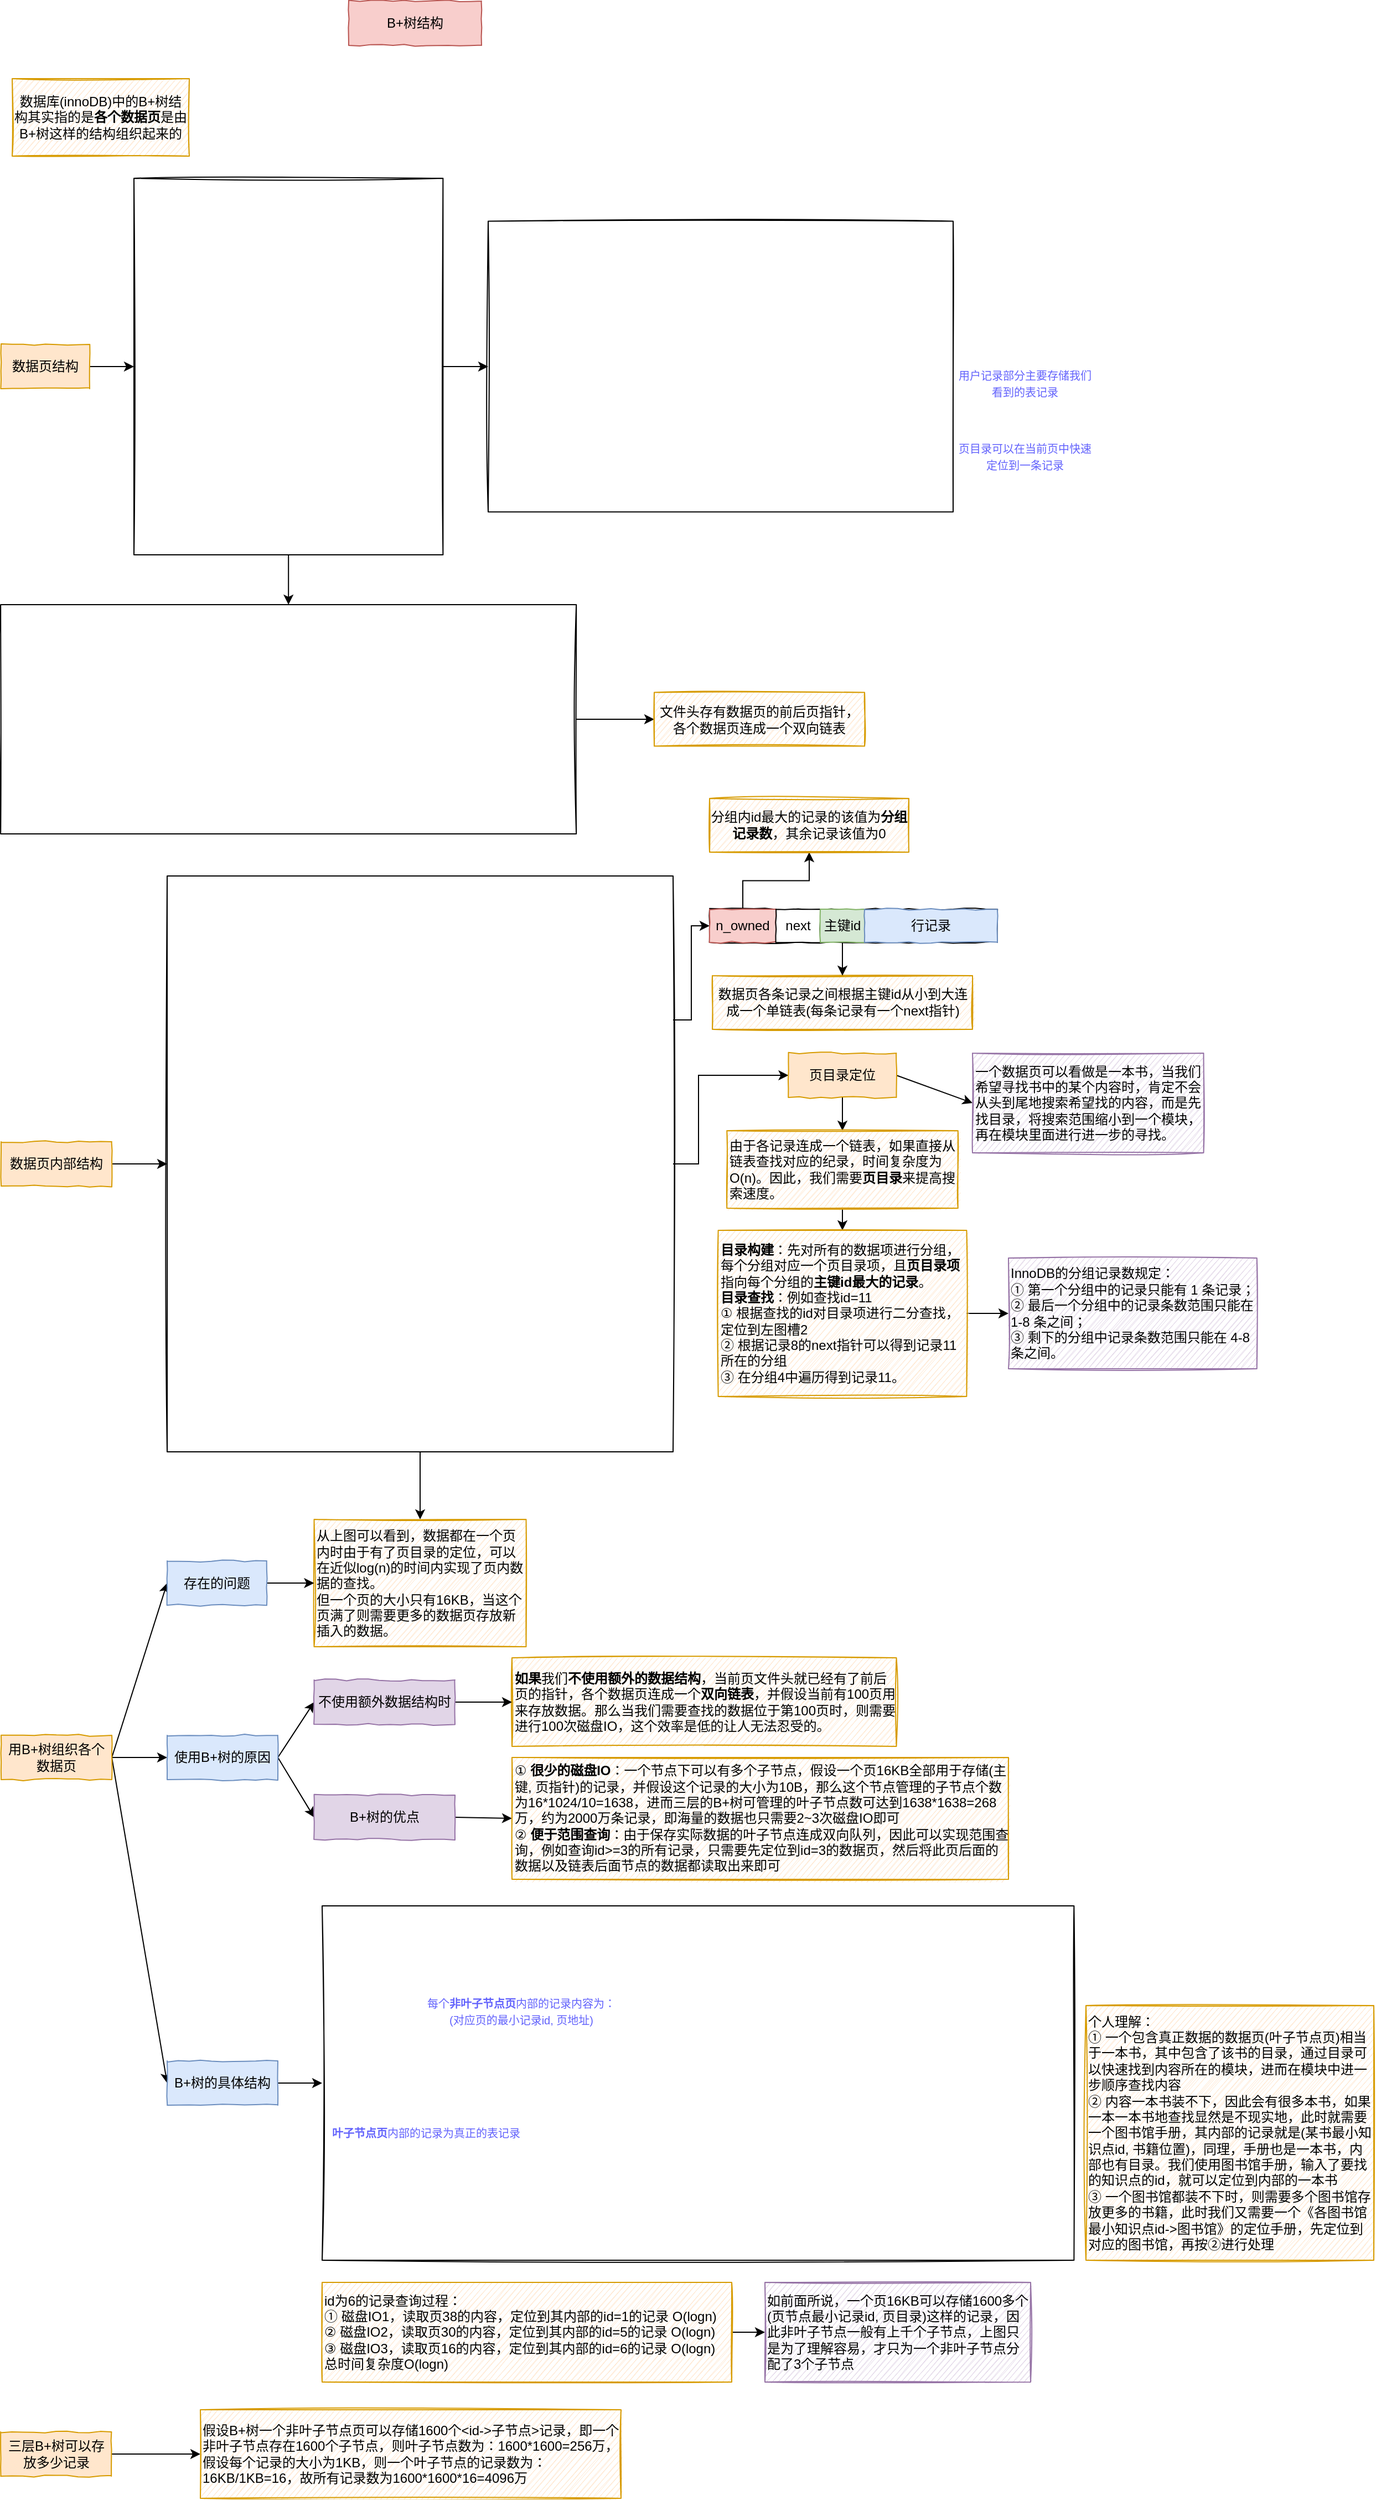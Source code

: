 <mxfile>
    <diagram id="n6WrAIdGyaaOm3XGXZGq" name="第 1 页">
        <mxGraphModel dx="1344" dy="558" grid="1" gridSize="10" guides="1" tooltips="1" connect="1" arrows="1" fold="1" page="1" pageScale="1" pageWidth="827" pageHeight="1169" math="0" shadow="0">
            <root>
                <mxCell id="0"/>
                <mxCell id="1" parent="0"/>
                <mxCell id="2" value="B+树结构" style="rounded=0;whiteSpace=wrap;html=1;comic=1;fillColor=#f8cecc;strokeColor=#b85450;" vertex="1" parent="1">
                    <mxGeometry x="354" y="40" width="120" height="40" as="geometry"/>
                </mxCell>
                <mxCell id="3" value="数据库(innoDB)中的B+树结构其实指的是&lt;b&gt;各个数据页&lt;/b&gt;是由B+树这样的结构组织起来的" style="rounded=0;whiteSpace=wrap;html=1;comic=1;fillColor=#ffe6cc;strokeColor=#d79b00;sketch=1;" vertex="1" parent="1">
                    <mxGeometry x="50" y="110" width="160" height="70" as="geometry"/>
                </mxCell>
                <mxCell id="8" style="edgeStyle=none;html=1;exitX=1;exitY=0.5;exitDx=0;exitDy=0;entryX=0;entryY=0.5;entryDx=0;entryDy=0;" edge="1" parent="1" source="4" target="7">
                    <mxGeometry relative="1" as="geometry"/>
                </mxCell>
                <mxCell id="12" style="edgeStyle=none;html=1;exitX=0.5;exitY=1;exitDx=0;exitDy=0;entryX=0.5;entryY=0;entryDx=0;entryDy=0;fontSize=10;fontColor=#6262FC;" edge="1" parent="1" source="4" target="11">
                    <mxGeometry relative="1" as="geometry"/>
                </mxCell>
                <mxCell id="4" value="" style="shape=image;verticalLabelPosition=bottom;labelBackgroundColor=#ffffff;verticalAlign=top;aspect=fixed;imageAspect=0;image=https://img-blog.csdnimg.cn/img_convert/243b1466779a9e107ae3ef0155604a17.png;sketch=1;imageBorder=default;" vertex="1" parent="1">
                    <mxGeometry x="160" y="200" width="279.19" height="340" as="geometry"/>
                </mxCell>
                <mxCell id="6" style="edgeStyle=none;html=1;exitX=1;exitY=0.5;exitDx=0;exitDy=0;entryX=0;entryY=0.5;entryDx=0;entryDy=0;" edge="1" parent="1" source="5" target="4">
                    <mxGeometry relative="1" as="geometry"/>
                </mxCell>
                <mxCell id="5" value="数据页结构" style="rounded=0;whiteSpace=wrap;html=1;comic=1;fillColor=#ffe6cc;strokeColor=#d79b00;" vertex="1" parent="1">
                    <mxGeometry x="40" y="350" width="80" height="40" as="geometry"/>
                </mxCell>
                <mxCell id="7" value="" style="shape=image;verticalLabelPosition=bottom;labelBackgroundColor=#ffffff;verticalAlign=top;aspect=fixed;imageAspect=0;image=https://img-blog.csdnimg.cn/img_convert/fabd6dadd61a0aa342d7107213955a72.png;sketch=1;imageBorder=default;" vertex="1" parent="1">
                    <mxGeometry x="480" y="238.75" width="420" height="262.5" as="geometry"/>
                </mxCell>
                <mxCell id="9" value="&lt;font style=&quot;font-size: 10px&quot; color=&quot;#6262fc&quot;&gt;用户记录部分主要存储我们看到的表记录&lt;/font&gt;" style="rounded=0;whiteSpace=wrap;html=1;comic=1;fillColor=none;strokeColor=none;" vertex="1" parent="1">
                    <mxGeometry x="900" y="370" width="130" height="30" as="geometry"/>
                </mxCell>
                <mxCell id="10" value="&lt;font style=&quot;font-size: 10px&quot; color=&quot;#6262fc&quot;&gt;页目录可以在当前页中快速定位到一条记录&lt;/font&gt;" style="rounded=0;whiteSpace=wrap;html=1;comic=1;fillColor=none;strokeColor=none;" vertex="1" parent="1">
                    <mxGeometry x="900" y="436" width="130" height="30" as="geometry"/>
                </mxCell>
                <mxCell id="15" style="edgeStyle=none;html=1;exitX=1;exitY=0.5;exitDx=0;exitDy=0;entryX=0;entryY=0.5;entryDx=0;entryDy=0;fontSize=10;fontColor=#6262FC;" edge="1" parent="1" source="11" target="14">
                    <mxGeometry relative="1" as="geometry"/>
                </mxCell>
                <mxCell id="11" value="" style="shape=image;verticalLabelPosition=bottom;labelBackgroundColor=#ffffff;verticalAlign=top;aspect=fixed;imageAspect=0;image=https://img-blog.csdnimg.cn/img_convert/557d17e05ce90f18591c2305871af665.png;sketch=1;imageBorder=default;" vertex="1" parent="1">
                    <mxGeometry x="39.59" y="585" width="520" height="207" as="geometry"/>
                </mxCell>
                <mxCell id="14" value="文件头存有数据页的前后页指针，各个数据页连成一个双向链表" style="rounded=0;whiteSpace=wrap;html=1;comic=1;fillColor=#ffe6cc;strokeColor=#d79b00;sketch=1;" vertex="1" parent="1">
                    <mxGeometry x="630" y="664.25" width="190" height="48.5" as="geometry"/>
                </mxCell>
                <mxCell id="18" style="edgeStyle=none;html=1;exitX=1;exitY=0.5;exitDx=0;exitDy=0;entryX=0;entryY=0.5;entryDx=0;entryDy=0;fontSize=10;fontColor=#6262FC;" edge="1" parent="1" source="16" target="17">
                    <mxGeometry relative="1" as="geometry"/>
                </mxCell>
                <mxCell id="16" value="数据页内部结构" style="rounded=0;whiteSpace=wrap;html=1;comic=1;fillColor=#ffe6cc;strokeColor=#d79b00;" vertex="1" parent="1">
                    <mxGeometry x="40" y="1070" width="100" height="40" as="geometry"/>
                </mxCell>
                <mxCell id="22" style="edgeStyle=orthogonalEdgeStyle;html=1;exitX=1;exitY=0.25;exitDx=0;exitDy=0;entryX=0;entryY=0.5;entryDx=0;entryDy=0;fontSize=10;fontColor=#6262FC;rounded=0;" edge="1" parent="1" source="17" target="21">
                    <mxGeometry relative="1" as="geometry"/>
                </mxCell>
                <mxCell id="29" style="edgeStyle=orthogonalEdgeStyle;rounded=0;html=1;exitX=1;exitY=0.5;exitDx=0;exitDy=0;entryX=0;entryY=0.5;entryDx=0;entryDy=0;fontSize=10;fontColor=#6262FC;" edge="1" parent="1" source="17" target="28">
                    <mxGeometry relative="1" as="geometry">
                        <Array as="points">
                            <mxPoint x="670" y="1090"/>
                            <mxPoint x="670" y="1010"/>
                        </Array>
                    </mxGeometry>
                </mxCell>
                <mxCell id="43" style="edgeStyle=none;rounded=0;html=1;exitX=0.5;exitY=1;exitDx=0;exitDy=0;entryX=0.5;entryY=0;entryDx=0;entryDy=0;fontSize=10;fontColor=#6262FC;" edge="1" parent="1" source="17" target="42">
                    <mxGeometry relative="1" as="geometry"/>
                </mxCell>
                <mxCell id="17" value="" style="shape=image;verticalLabelPosition=bottom;labelBackgroundColor=#ffffff;verticalAlign=top;aspect=fixed;imageAspect=0;image=https://img-blog.csdnimg.cn/img_convert/261011d237bec993821aa198b97ae8ce.png;sketch=1;imageBorder=default;" vertex="1" parent="1">
                    <mxGeometry x="190" y="830" width="457" height="520" as="geometry"/>
                </mxCell>
                <mxCell id="19" value="数据页各条记录之间根据主键id从小到大连成一个单链表(每条记录有一个next指针)" style="rounded=0;whiteSpace=wrap;html=1;comic=1;fillColor=#ffe6cc;strokeColor=#d79b00;sketch=1;" vertex="1" parent="1">
                    <mxGeometry x="682.5" y="920" width="235" height="48.5" as="geometry"/>
                </mxCell>
                <mxCell id="21" value="" style="rounded=0;whiteSpace=wrap;html=1;comic=1;" vertex="1" parent="1">
                    <mxGeometry x="680" y="860" width="260" height="30" as="geometry"/>
                </mxCell>
                <mxCell id="35" style="edgeStyle=orthogonalEdgeStyle;rounded=0;html=1;exitX=0.5;exitY=0;exitDx=0;exitDy=0;entryX=0.5;entryY=1;entryDx=0;entryDy=0;fontSize=10;fontColor=#6262FC;" edge="1" parent="1" source="23" target="34">
                    <mxGeometry relative="1" as="geometry"/>
                </mxCell>
                <mxCell id="23" value="n_owned" style="rounded=0;whiteSpace=wrap;html=1;comic=1;fillColor=#f8cecc;strokeColor=#b85450;" vertex="1" parent="1">
                    <mxGeometry x="680" y="860" width="60" height="30" as="geometry"/>
                </mxCell>
                <mxCell id="24" value="next" style="rounded=0;whiteSpace=wrap;html=1;comic=1;" vertex="1" parent="1">
                    <mxGeometry x="740" y="860" width="40" height="30" as="geometry"/>
                </mxCell>
                <mxCell id="27" style="edgeStyle=orthogonalEdgeStyle;rounded=0;html=1;exitX=0.5;exitY=1;exitDx=0;exitDy=0;fontSize=10;fontColor=#6262FC;" edge="1" parent="1" source="25" target="19">
                    <mxGeometry relative="1" as="geometry"/>
                </mxCell>
                <mxCell id="25" value="主键id" style="rounded=0;whiteSpace=wrap;html=1;comic=1;fillColor=#d5e8d4;strokeColor=#82b366;" vertex="1" parent="1">
                    <mxGeometry x="780" y="860" width="40" height="30" as="geometry"/>
                </mxCell>
                <mxCell id="26" value="行记录" style="rounded=0;whiteSpace=wrap;html=1;comic=1;fillColor=#dae8fc;strokeColor=#6c8ebf;" vertex="1" parent="1">
                    <mxGeometry x="820" y="860" width="120" height="30" as="geometry"/>
                </mxCell>
                <mxCell id="31" style="edgeStyle=orthogonalEdgeStyle;rounded=0;html=1;exitX=0.5;exitY=1;exitDx=0;exitDy=0;entryX=0.5;entryY=0;entryDx=0;entryDy=0;fontSize=10;fontColor=#6262FC;" edge="1" parent="1" source="28" target="30">
                    <mxGeometry relative="1" as="geometry"/>
                </mxCell>
                <mxCell id="38" style="edgeStyle=none;rounded=0;html=1;exitX=1;exitY=0.5;exitDx=0;exitDy=0;entryX=0;entryY=0.5;entryDx=0;entryDy=0;fontSize=10;fontColor=#6262FC;" edge="1" parent="1" source="28" target="33">
                    <mxGeometry relative="1" as="geometry"/>
                </mxCell>
                <mxCell id="28" value="页目录定位" style="rounded=0;whiteSpace=wrap;html=1;comic=1;fillColor=#ffe6cc;strokeColor=#d79b00;sketch=0;" vertex="1" parent="1">
                    <mxGeometry x="751.25" y="990" width="97.5" height="40" as="geometry"/>
                </mxCell>
                <mxCell id="36" style="rounded=0;html=1;exitX=0.5;exitY=1;exitDx=0;exitDy=0;entryX=0.5;entryY=0;entryDx=0;entryDy=0;fontSize=10;fontColor=#6262FC;" edge="1" parent="1" source="30" target="32">
                    <mxGeometry relative="1" as="geometry"/>
                </mxCell>
                <mxCell id="30" value="由于各记录连成一个链表，如果直接从链表查找对应的纪录，时间复杂度为O(n)。因此，我们需要&lt;b&gt;页目录&lt;/b&gt;来提高搜索速度。" style="rounded=0;whiteSpace=wrap;html=1;comic=1;fillColor=#ffe6cc;strokeColor=#d79b00;sketch=1;align=left;" vertex="1" parent="1">
                    <mxGeometry x="695.63" y="1060" width="208.75" height="70" as="geometry"/>
                </mxCell>
                <mxCell id="40" style="edgeStyle=none;rounded=0;html=1;exitX=1;exitY=0.5;exitDx=0;exitDy=0;entryX=0;entryY=0.5;entryDx=0;entryDy=0;fontSize=10;fontColor=#6262FC;" edge="1" parent="1" source="32" target="39">
                    <mxGeometry relative="1" as="geometry"/>
                </mxCell>
                <mxCell id="32" value="&lt;b&gt;目录构建&lt;/b&gt;：先对所有的数据项进行分组，每个分组对应一个页目录项，且&lt;b&gt;页目录项&lt;/b&gt;指向每个分组的&lt;b&gt;主键id最大的记录&lt;/b&gt;。&lt;br&gt;&lt;b&gt;目录查找&lt;/b&gt;：例如查找id=11&lt;br&gt;① 根据查找的id对目录项进行二分查找，定位到左图槽2&lt;br&gt;② 根据记录8的next指针可以得到记录11所在的分组&lt;br&gt;③ 在分组4中遍历得到记录11。" style="rounded=0;whiteSpace=wrap;html=1;comic=1;fillColor=#ffe6cc;strokeColor=#d79b00;sketch=1;align=left;" vertex="1" parent="1">
                    <mxGeometry x="687.81" y="1150" width="224.38" height="150" as="geometry"/>
                </mxCell>
                <mxCell id="33" value="一个数据页可以看做是一本书，当我们希望寻找书中的某个内容时，肯定不会从头到尾地搜索希望找的内容，而是先找目录，将搜索范围缩小到一个模块，再在模块里面进行进一步的寻找。" style="rounded=0;whiteSpace=wrap;html=1;comic=1;fillColor=#e1d5e7;strokeColor=#9673a6;sketch=1;align=left;" vertex="1" parent="1">
                    <mxGeometry x="917.5" y="990" width="208.75" height="90" as="geometry"/>
                </mxCell>
                <mxCell id="34" value="分组内id最大的记录的该值为&lt;b&gt;分组记录数&lt;/b&gt;，其余记录该值为0" style="rounded=0;whiteSpace=wrap;html=1;comic=1;fillColor=#ffe6cc;strokeColor=#d79b00;sketch=1;" vertex="1" parent="1">
                    <mxGeometry x="680" y="760" width="180" height="48.5" as="geometry"/>
                </mxCell>
                <mxCell id="39" value="&lt;div&gt;&lt;div&gt;InnoDB的分组记录数规定：&lt;/div&gt;&lt;div&gt;① 第一个分组中的记录只能有 1 条记录；&lt;/div&gt;&lt;div&gt;② 最后一个分组中的记录条数范围只能在 1-8 条之间；&lt;/div&gt;&lt;div&gt;③ 剩下的分组中记录条数范围只能在 4-8 条之间。&lt;/div&gt;&lt;/div&gt;" style="rounded=0;whiteSpace=wrap;html=1;comic=1;fillColor=#e1d5e7;strokeColor=#9673a6;sketch=1;align=left;" vertex="1" parent="1">
                    <mxGeometry x="950" y="1175" width="224.38" height="100" as="geometry"/>
                </mxCell>
                <mxCell id="47" style="edgeStyle=none;rounded=0;html=1;exitX=1;exitY=0.5;exitDx=0;exitDy=0;entryX=0;entryY=0.5;entryDx=0;entryDy=0;fontSize=10;fontColor=#6262FC;" edge="1" parent="1" source="41" target="45">
                    <mxGeometry relative="1" as="geometry"/>
                </mxCell>
                <mxCell id="49" style="edgeStyle=none;rounded=0;html=1;exitX=1;exitY=0.5;exitDx=0;exitDy=0;entryX=0;entryY=0.5;entryDx=0;entryDy=0;fontSize=10;fontColor=#6262FC;" edge="1" parent="1" source="41" target="48">
                    <mxGeometry relative="1" as="geometry"/>
                </mxCell>
                <mxCell id="59" style="edgeStyle=none;rounded=0;html=1;exitX=1;exitY=0.5;exitDx=0;exitDy=0;entryX=0;entryY=0.5;entryDx=0;entryDy=0;fontSize=10;fontColor=#6262FC;" edge="1" parent="1" source="41" target="58">
                    <mxGeometry relative="1" as="geometry"/>
                </mxCell>
                <mxCell id="41" value="用B+树组织各个数据页" style="rounded=0;whiteSpace=wrap;html=1;comic=1;fillColor=#ffe6cc;strokeColor=#d79b00;" vertex="1" parent="1">
                    <mxGeometry x="40" y="1606" width="100" height="40" as="geometry"/>
                </mxCell>
                <mxCell id="42" value="从上图可以看到，数据都在一个页内时由于有了页目录的定位，可以在近似log(n)的时间内实现了页内数据的查找。&lt;br&gt;但一个页的大小只有16KB，当这个页满了则需要更多的数据页存放新插入的数据。" style="rounded=0;whiteSpace=wrap;html=1;comic=1;fillColor=#ffe6cc;strokeColor=#d79b00;align=left;sketch=1;" vertex="1" parent="1">
                    <mxGeometry x="322.75" y="1411" width="191.5" height="115" as="geometry"/>
                </mxCell>
                <mxCell id="46" style="edgeStyle=none;rounded=0;html=1;exitX=1;exitY=0.5;exitDx=0;exitDy=0;entryX=0;entryY=0.5;entryDx=0;entryDy=0;fontSize=10;fontColor=#6262FC;" edge="1" parent="1" source="45" target="42">
                    <mxGeometry relative="1" as="geometry"/>
                </mxCell>
                <mxCell id="45" value="存在的问题" style="rounded=0;whiteSpace=wrap;html=1;comic=1;fillColor=#dae8fc;strokeColor=#6c8ebf;" vertex="1" parent="1">
                    <mxGeometry x="190" y="1448.5" width="90" height="40" as="geometry"/>
                </mxCell>
                <mxCell id="54" style="edgeStyle=none;rounded=0;html=1;exitX=1;exitY=0.5;exitDx=0;exitDy=0;entryX=0;entryY=0.5;entryDx=0;entryDy=0;fontSize=10;fontColor=#6262FC;" edge="1" parent="1" source="48" target="51">
                    <mxGeometry relative="1" as="geometry"/>
                </mxCell>
                <mxCell id="55" style="edgeStyle=none;rounded=0;html=1;exitX=1;exitY=0.5;exitDx=0;exitDy=0;entryX=0;entryY=0.5;entryDx=0;entryDy=0;fontSize=10;fontColor=#6262FC;" edge="1" parent="1" source="48" target="53">
                    <mxGeometry relative="1" as="geometry"/>
                </mxCell>
                <mxCell id="48" value="使用B+树的原因" style="rounded=0;whiteSpace=wrap;html=1;comic=1;fillColor=#dae8fc;strokeColor=#6c8ebf;" vertex="1" parent="1">
                    <mxGeometry x="190" y="1606" width="100" height="40" as="geometry"/>
                </mxCell>
                <mxCell id="50" value="&lt;b&gt;如果&lt;/b&gt;我们&lt;b&gt;不使用额外的数据结构&lt;/b&gt;，当前页文件头就已经有了前后页的指针，各个数据页连成一个&lt;b&gt;双向链表&lt;/b&gt;，并假设当前有100页用来存放数据。那么当我们需要查找的数据位于第100页时，则需要进行100次磁盘IO，这个效率是低的让人无法忍受的。" style="rounded=0;whiteSpace=wrap;html=1;comic=1;fillColor=#ffe6cc;strokeColor=#d79b00;align=left;sketch=1;" vertex="1" parent="1">
                    <mxGeometry x="501.5" y="1536" width="347.25" height="80" as="geometry"/>
                </mxCell>
                <mxCell id="52" style="edgeStyle=none;rounded=0;html=1;exitX=1;exitY=0.5;exitDx=0;exitDy=0;entryX=0;entryY=0.5;entryDx=0;entryDy=0;fontSize=10;fontColor=#6262FC;" edge="1" parent="1" source="51" target="50">
                    <mxGeometry relative="1" as="geometry"/>
                </mxCell>
                <mxCell id="51" value="不使用额外数据结构时" style="rounded=0;whiteSpace=wrap;html=1;comic=1;fillColor=#e1d5e7;strokeColor=#9673a6;" vertex="1" parent="1">
                    <mxGeometry x="322.75" y="1556" width="127.25" height="40" as="geometry"/>
                </mxCell>
                <mxCell id="57" style="edgeStyle=none;rounded=0;html=1;exitX=1;exitY=0.5;exitDx=0;exitDy=0;entryX=0;entryY=0.5;entryDx=0;entryDy=0;fontSize=10;fontColor=#6262FC;" edge="1" parent="1" source="53" target="56">
                    <mxGeometry relative="1" as="geometry"/>
                </mxCell>
                <mxCell id="53" value="B+树的优点" style="rounded=0;whiteSpace=wrap;html=1;comic=1;fillColor=#e1d5e7;strokeColor=#9673a6;" vertex="1" parent="1">
                    <mxGeometry x="322.75" y="1660" width="127.25" height="40" as="geometry"/>
                </mxCell>
                <mxCell id="56" value="① &lt;b&gt;很少的磁盘IO&lt;/b&gt;：一个节点下可以有多个子节点，假设一个页16KB全部用于存储(主键, 页指针)的记录，并假设这个记录的大小为10B，那么这个节点管理的子节点个数为16*1024/10=1638，进而三层的B+树可管理的叶子节点数可达到1638*1638=268万，约为2000万条记录，即海量的数据也只需要2~3次磁盘IO即可&lt;br&gt;② &lt;b&gt;便于范围查询&lt;/b&gt;：由于保存实际数据的叶子节点连成双向队列，因此可以实现范围查询，例如查询id&amp;gt;=3的所有记录，只需要先定位到id=3的数据页，然后将此页后面的数据以及链表后面节点的数据都读取出来即可" style="rounded=0;whiteSpace=wrap;html=1;comic=1;fillColor=#ffe6cc;strokeColor=#d79b00;align=left;sketch=1;" vertex="1" parent="1">
                    <mxGeometry x="501.5" y="1626" width="448.5" height="110" as="geometry"/>
                </mxCell>
                <mxCell id="61" style="edgeStyle=none;rounded=0;html=1;exitX=1;exitY=0.5;exitDx=0;exitDy=0;entryX=0;entryY=0.5;entryDx=0;entryDy=0;fontSize=10;fontColor=#6262FC;" edge="1" parent="1" source="58" target="60">
                    <mxGeometry relative="1" as="geometry"/>
                </mxCell>
                <mxCell id="58" value="B+树的具体结构" style="rounded=0;whiteSpace=wrap;html=1;comic=1;fillColor=#dae8fc;strokeColor=#6c8ebf;" vertex="1" parent="1">
                    <mxGeometry x="190" y="1900" width="100" height="40" as="geometry"/>
                </mxCell>
                <mxCell id="60" value="" style="shape=image;verticalLabelPosition=bottom;labelBackgroundColor=#ffffff;verticalAlign=top;aspect=fixed;imageAspect=0;image=https://img-blog.csdnimg.cn/img_convert/7c635d682bd3cdc421bb9eea33a5a413.png;sketch=1;imageBorder=default;" vertex="1" parent="1">
                    <mxGeometry x="330" y="1760" width="679.18" height="320" as="geometry"/>
                </mxCell>
                <mxCell id="62" value="&lt;font style=&quot;font-size: 10px&quot; color=&quot;#6262fc&quot;&gt;每个&lt;b&gt;非叶子节点页&lt;/b&gt;内部的记录内容为：&lt;br&gt;(对应页的最小记录id, 页地址)&lt;/font&gt;" style="rounded=0;whiteSpace=wrap;html=1;comic=1;fillColor=none;strokeColor=none;" vertex="1" parent="1">
                    <mxGeometry x="420" y="1840" width="180" height="30" as="geometry"/>
                </mxCell>
                <mxCell id="63" value="&lt;font color=&quot;#6262fc&quot;&gt;&lt;span style=&quot;font-size: 10px&quot;&gt;&lt;b&gt;叶子节点页&lt;/b&gt;内部的记录为真正的表记录&lt;/span&gt;&lt;/font&gt;" style="rounded=0;whiteSpace=wrap;html=1;comic=1;fillColor=none;strokeColor=none;" vertex="1" parent="1">
                    <mxGeometry x="334.25" y="1950" width="180" height="30" as="geometry"/>
                </mxCell>
                <mxCell id="66" style="edgeStyle=none;rounded=0;html=1;exitX=1;exitY=0.5;exitDx=0;exitDy=0;entryX=0;entryY=0.5;entryDx=0;entryDy=0;fontSize=10;fontColor=#6262FC;" edge="1" parent="1" source="64" target="65">
                    <mxGeometry relative="1" as="geometry"/>
                </mxCell>
                <mxCell id="64" value="id为6的记录查询过程：&lt;br&gt;① 磁盘IO1，读取页38的内容，定位到其内部的id=1的记录 O(logn)&lt;br&gt;② 磁盘IO2，读取页30的内容，定位到其内部的id=5的记录 O(logn)&lt;br&gt;③ 磁盘IO3，读取页16的内容，定位到其内部的id=6的记录 O(logn)&lt;br&gt;总时间复杂度O(logn)" style="rounded=0;whiteSpace=wrap;html=1;comic=1;fillColor=#ffe6cc;strokeColor=#d79b00;align=left;sketch=1;" vertex="1" parent="1">
                    <mxGeometry x="330" y="2100" width="370" height="90" as="geometry"/>
                </mxCell>
                <mxCell id="65" value="如前面所说，一个页16KB可以存储1600多个(页节点最小记录id, 页目录)这样的记录，因此非叶子节点一般有上千个子节点，上图只是为了理解容易，才只为一个非叶子节点分配了3个子节点" style="rounded=0;whiteSpace=wrap;html=1;comic=1;fillColor=#e1d5e7;strokeColor=#9673a6;align=left;sketch=1;" vertex="1" parent="1">
                    <mxGeometry x="730" y="2100" width="240" height="90" as="geometry"/>
                </mxCell>
                <mxCell id="67" value="个人理解：&lt;br&gt;① 一个包含真正数据的数据页(叶子节点页)相当于一本书，其中包含了该书的目录，通过目录可以快速找到内容所在的模块，进而在模块中进一步顺序查找内容&lt;br&gt;② 内容一本书装不下，因此会有很多本书，如果一本一本书地查找显然是不现实地，此时就需要一个图书馆手册，其内部的记录就是(某书最小知识点id, 书籍位置)，同理，手册也是一本书，内部也有目录。我们使用图书馆手册，输入了要找的知识点的id，就可以定位到内部的一本书&lt;br&gt;③ 一个图书馆都装不下时，则需要多个图书馆存放更多的书籍，此时我们又需要一个《各图书馆最小知识点id-&amp;gt;图书馆》的定位手册，先定位到对应的图书馆，再按②进行处理" style="rounded=0;whiteSpace=wrap;html=1;comic=1;fillColor=#ffe6cc;strokeColor=#d79b00;align=left;sketch=1;" vertex="1" parent="1">
                    <mxGeometry x="1020" y="1850" width="260" height="230" as="geometry"/>
                </mxCell>
                <mxCell id="70" style="edgeStyle=none;rounded=0;html=1;exitX=1;exitY=0.5;exitDx=0;exitDy=0;entryX=0;entryY=0.5;entryDx=0;entryDy=0;fontSize=10;fontColor=#6262FC;" edge="1" parent="1" source="68" target="69">
                    <mxGeometry relative="1" as="geometry"/>
                </mxCell>
                <mxCell id="68" value="三层B+树可以存放多少记录" style="rounded=0;whiteSpace=wrap;html=1;comic=1;fillColor=#ffe6cc;strokeColor=#d79b00;" vertex="1" parent="1">
                    <mxGeometry x="39.59" y="2235" width="100" height="40" as="geometry"/>
                </mxCell>
                <mxCell id="69" value="假设B+树一个非叶子节点页可以存储1600个&amp;lt;id-&amp;gt;子节点&amp;gt;记录，即一个非叶子节点存在1600个子节点，则叶子节点数为：1600*1600=256万，假设每个记录的大小为1KB，则一个叶子节点的记录数为：16KB/1KB=16，故所有记录数为1600*1600*16=4096万" style="rounded=0;whiteSpace=wrap;html=1;comic=1;fillColor=#ffe6cc;strokeColor=#d79b00;align=left;sketch=1;" vertex="1" parent="1">
                    <mxGeometry x="220" y="2215" width="380" height="80" as="geometry"/>
                </mxCell>
            </root>
        </mxGraphModel>
    </diagram>
</mxfile>